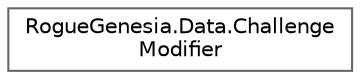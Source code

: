 digraph "Graphical Class Hierarchy"
{
 // LATEX_PDF_SIZE
  bgcolor="transparent";
  edge [fontname=Helvetica,fontsize=10,labelfontname=Helvetica,labelfontsize=10];
  node [fontname=Helvetica,fontsize=10,shape=box,height=0.2,width=0.4];
  rankdir="LR";
  Node0 [label="RogueGenesia.Data.Challenge\lModifier",height=0.2,width=0.4,color="grey40", fillcolor="white", style="filled",URL="$class_rogue_genesia_1_1_data_1_1_challenge_modifier.html",tooltip=" "];
}

